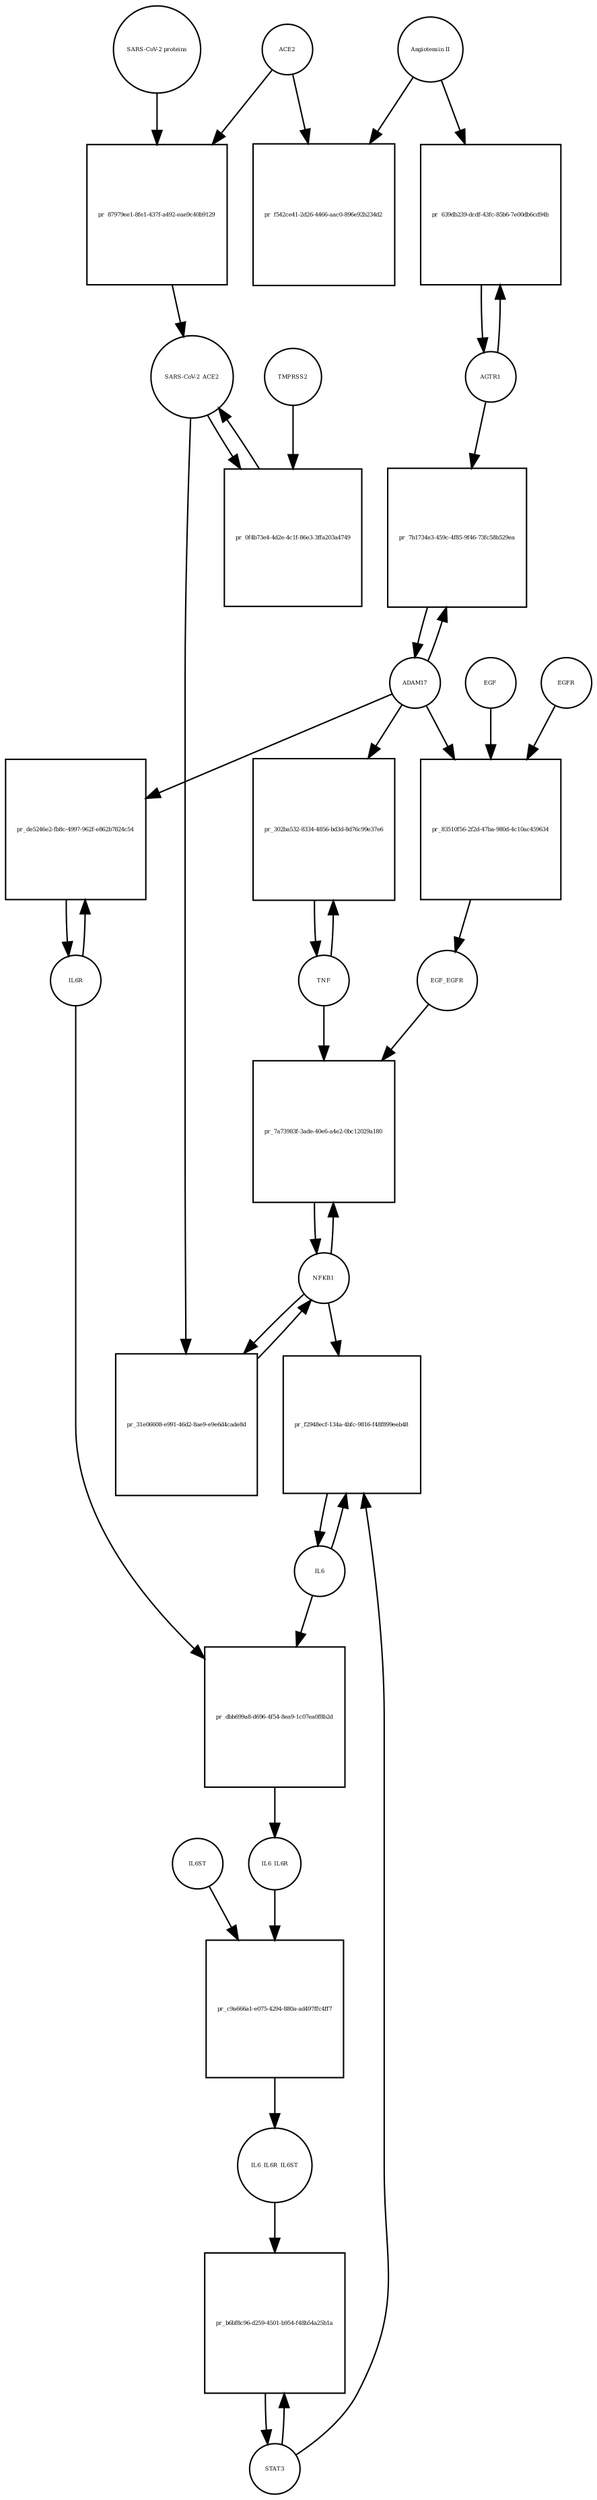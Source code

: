 strict digraph  {
"Angiotensin II" [annotation="", bipartite=0, cls="simple chemical", fontsize=4, label="Angiotensin II", shape=circle];
"pr_f542ce41-2d26-4466-aac0-896e92b234d2" [annotation="", bipartite=1, cls=process, fontsize=4, label="pr_f542ce41-2d26-4466-aac0-896e92b234d2", shape=square];
ACE2 [annotation="", bipartite=0, cls=macromolecule, fontsize=4, label=ACE2, shape=circle];
"pr_87979ee1-8fe1-437f-a492-eae9c40b9129" [annotation="", bipartite=1, cls=process, fontsize=4, label="pr_87979ee1-8fe1-437f-a492-eae9c40b9129", shape=square];
"SARS-CoV-2_ACE2" [annotation="", bipartite=0, cls=complex, fontsize=4, label="SARS-CoV-2_ACE2", shape=circle];
"SARS-CoV-2 proteins" [annotation="", bipartite=0, cls=macromolecule, fontsize=4, label="SARS-CoV-2 proteins", shape=circle];
"pr_0f4b73e4-4d2e-4c1f-86e3-3ffa203a4749" [annotation="", bipartite=1, cls=process, fontsize=4, label="pr_0f4b73e4-4d2e-4c1f-86e3-3ffa203a4749", shape=square];
TMPRSS2 [annotation="", bipartite=0, cls=macromolecule, fontsize=4, label=TMPRSS2, shape=circle];
NFKB1 [annotation="", bipartite=0, cls=macromolecule, fontsize=4, label=NFKB1, shape=circle];
"pr_31e06608-e991-46d2-8ae9-e9e6d4cade8d" [annotation="", bipartite=1, cls=process, fontsize=4, label="pr_31e06608-e991-46d2-8ae9-e9e6d4cade8d", shape=square];
"pr_7a73983f-3ade-40e6-a4e2-0bc12029a180" [annotation="", bipartite=1, cls=process, fontsize=4, label="pr_7a73983f-3ade-40e6-a4e2-0bc12029a180", shape=square];
EGF_EGFR [annotation="", bipartite=0, cls=complex, fontsize=4, label=EGF_EGFR, shape=circle];
TNF [annotation="", bipartite=0, cls=macromolecule, fontsize=4, label=TNF, shape=circle];
AGTR1 [annotation="", bipartite=0, cls=macromolecule, fontsize=4, label=AGTR1, shape=circle];
"pr_639db239-dcdf-43fc-85b6-7e00db6cd94b" [annotation="", bipartite=1, cls=process, fontsize=4, label="pr_639db239-dcdf-43fc-85b6-7e00db6cd94b", shape=square];
ADAM17 [annotation="", bipartite=0, cls=macromolecule, fontsize=4, label=ADAM17, shape=circle];
"pr_7b1734e3-459c-4f85-9f46-73fc58b529ea" [annotation="", bipartite=1, cls=process, fontsize=4, label="pr_7b1734e3-459c-4f85-9f46-73fc58b529ea", shape=square];
IL6R [annotation="", bipartite=0, cls=macromolecule, fontsize=4, label=IL6R, shape=circle];
"pr_de5246e2-fb8c-4997-962f-e862b7824c54" [annotation="", bipartite=1, cls=process, fontsize=4, label="pr_de5246e2-fb8c-4997-962f-e862b7824c54", shape=square];
EGFR [annotation="", bipartite=0, cls=macromolecule, fontsize=4, label=EGFR, shape=circle];
"pr_83510f56-2f2d-47ba-980d-4c10ac459634" [annotation="", bipartite=1, cls=process, fontsize=4, label="pr_83510f56-2f2d-47ba-980d-4c10ac459634", shape=square];
EGF [annotation="", bipartite=0, cls=macromolecule, fontsize=4, label=EGF, shape=circle];
"pr_302ba532-8334-4856-bd3d-8d76c99e37e6" [annotation="", bipartite=1, cls=process, fontsize=4, label="pr_302ba532-8334-4856-bd3d-8d76c99e37e6", shape=square];
"pr_dbb699a8-d696-4f54-8ea9-1c07ea0f8b2d" [annotation="", bipartite=1, cls=process, fontsize=4, label="pr_dbb699a8-d696-4f54-8ea9-1c07ea0f8b2d", shape=square];
IL6_IL6R [annotation="", bipartite=0, cls=complex, fontsize=4, label=IL6_IL6R, shape=circle];
IL6 [annotation="", bipartite=0, cls=macromolecule, fontsize=4, label=IL6, shape=circle];
"pr_c9a666a1-e075-4294-880a-ad497ffc4ff7" [annotation="", bipartite=1, cls=process, fontsize=4, label="pr_c9a666a1-e075-4294-880a-ad497ffc4ff7", shape=square];
IL6_IL6R_IL6ST [annotation="", bipartite=0, cls=complex, fontsize=4, label=IL6_IL6R_IL6ST, shape=circle];
IL6ST [annotation="", bipartite=0, cls=macromolecule, fontsize=4, label=IL6ST, shape=circle];
STAT3 [annotation="", bipartite=0, cls=macromolecule, fontsize=4, label=STAT3, shape=circle];
"pr_b6bf8c96-d259-4501-b954-f48b54a25b1a" [annotation="", bipartite=1, cls=process, fontsize=4, label="pr_b6bf8c96-d259-4501-b954-f48b54a25b1a", shape=square];
"pr_f2948ecf-134a-4bfc-9816-f48f899eeb48" [annotation="", bipartite=1, cls=process, fontsize=4, label="pr_f2948ecf-134a-4bfc-9816-f48f899eeb48", shape=square];
"Angiotensin II" -> "pr_f542ce41-2d26-4466-aac0-896e92b234d2"  [annotation="", interaction_type=consumption];
"Angiotensin II" -> "pr_639db239-dcdf-43fc-85b6-7e00db6cd94b"  [annotation="", interaction_type=catalysis];
ACE2 -> "pr_f542ce41-2d26-4466-aac0-896e92b234d2"  [annotation="", interaction_type=catalysis];
ACE2 -> "pr_87979ee1-8fe1-437f-a492-eae9c40b9129"  [annotation="", interaction_type=consumption];
"pr_87979ee1-8fe1-437f-a492-eae9c40b9129" -> "SARS-CoV-2_ACE2"  [annotation="", interaction_type=production];
"SARS-CoV-2_ACE2" -> "pr_0f4b73e4-4d2e-4c1f-86e3-3ffa203a4749"  [annotation="", interaction_type=consumption];
"SARS-CoV-2_ACE2" -> "pr_31e06608-e991-46d2-8ae9-e9e6d4cade8d"  [annotation="", interaction_type=stimulation];
"SARS-CoV-2 proteins" -> "pr_87979ee1-8fe1-437f-a492-eae9c40b9129"  [annotation="", interaction_type=consumption];
"pr_0f4b73e4-4d2e-4c1f-86e3-3ffa203a4749" -> "SARS-CoV-2_ACE2"  [annotation="", interaction_type=production];
TMPRSS2 -> "pr_0f4b73e4-4d2e-4c1f-86e3-3ffa203a4749"  [annotation="", interaction_type=consumption];
NFKB1 -> "pr_31e06608-e991-46d2-8ae9-e9e6d4cade8d"  [annotation="", interaction_type=consumption];
NFKB1 -> "pr_7a73983f-3ade-40e6-a4e2-0bc12029a180"  [annotation="", interaction_type=consumption];
NFKB1 -> "pr_f2948ecf-134a-4bfc-9816-f48f899eeb48"  [annotation="", interaction_type=stimulation];
"pr_31e06608-e991-46d2-8ae9-e9e6d4cade8d" -> NFKB1  [annotation="", interaction_type=production];
"pr_7a73983f-3ade-40e6-a4e2-0bc12029a180" -> NFKB1  [annotation="", interaction_type=production];
EGF_EGFR -> "pr_7a73983f-3ade-40e6-a4e2-0bc12029a180"  [annotation="", interaction_type=stimulation];
TNF -> "pr_7a73983f-3ade-40e6-a4e2-0bc12029a180"  [annotation="", interaction_type=stimulation];
TNF -> "pr_302ba532-8334-4856-bd3d-8d76c99e37e6"  [annotation="", interaction_type=consumption];
AGTR1 -> "pr_639db239-dcdf-43fc-85b6-7e00db6cd94b"  [annotation="", interaction_type=consumption];
AGTR1 -> "pr_7b1734e3-459c-4f85-9f46-73fc58b529ea"  [annotation="", interaction_type=catalysis];
"pr_639db239-dcdf-43fc-85b6-7e00db6cd94b" -> AGTR1  [annotation="", interaction_type=production];
ADAM17 -> "pr_7b1734e3-459c-4f85-9f46-73fc58b529ea"  [annotation="", interaction_type=consumption];
ADAM17 -> "pr_de5246e2-fb8c-4997-962f-e862b7824c54"  [annotation="", interaction_type=catalysis];
ADAM17 -> "pr_83510f56-2f2d-47ba-980d-4c10ac459634"  [annotation="", interaction_type=stimulation];
ADAM17 -> "pr_302ba532-8334-4856-bd3d-8d76c99e37e6"  [annotation="", interaction_type=catalysis];
"pr_7b1734e3-459c-4f85-9f46-73fc58b529ea" -> ADAM17  [annotation="", interaction_type=production];
IL6R -> "pr_de5246e2-fb8c-4997-962f-e862b7824c54"  [annotation="", interaction_type=consumption];
IL6R -> "pr_dbb699a8-d696-4f54-8ea9-1c07ea0f8b2d"  [annotation="", interaction_type=consumption];
"pr_de5246e2-fb8c-4997-962f-e862b7824c54" -> IL6R  [annotation="", interaction_type=production];
EGFR -> "pr_83510f56-2f2d-47ba-980d-4c10ac459634"  [annotation="", interaction_type=consumption];
"pr_83510f56-2f2d-47ba-980d-4c10ac459634" -> EGF_EGFR  [annotation="", interaction_type=production];
EGF -> "pr_83510f56-2f2d-47ba-980d-4c10ac459634"  [annotation="", interaction_type=consumption];
"pr_302ba532-8334-4856-bd3d-8d76c99e37e6" -> TNF  [annotation="", interaction_type=production];
"pr_dbb699a8-d696-4f54-8ea9-1c07ea0f8b2d" -> IL6_IL6R  [annotation="", interaction_type=production];
IL6_IL6R -> "pr_c9a666a1-e075-4294-880a-ad497ffc4ff7"  [annotation="", interaction_type=consumption];
IL6 -> "pr_dbb699a8-d696-4f54-8ea9-1c07ea0f8b2d"  [annotation="", interaction_type=consumption];
IL6 -> "pr_f2948ecf-134a-4bfc-9816-f48f899eeb48"  [annotation="", interaction_type=consumption];
"pr_c9a666a1-e075-4294-880a-ad497ffc4ff7" -> IL6_IL6R_IL6ST  [annotation="", interaction_type=production];
IL6_IL6R_IL6ST -> "pr_b6bf8c96-d259-4501-b954-f48b54a25b1a"  [annotation="", interaction_type=catalysis];
IL6ST -> "pr_c9a666a1-e075-4294-880a-ad497ffc4ff7"  [annotation="", interaction_type=consumption];
STAT3 -> "pr_b6bf8c96-d259-4501-b954-f48b54a25b1a"  [annotation="", interaction_type=consumption];
STAT3 -> "pr_f2948ecf-134a-4bfc-9816-f48f899eeb48"  [annotation="", interaction_type=stimulation];
"pr_b6bf8c96-d259-4501-b954-f48b54a25b1a" -> STAT3  [annotation="", interaction_type=production];
"pr_f2948ecf-134a-4bfc-9816-f48f899eeb48" -> IL6  [annotation="", interaction_type=production];
}
